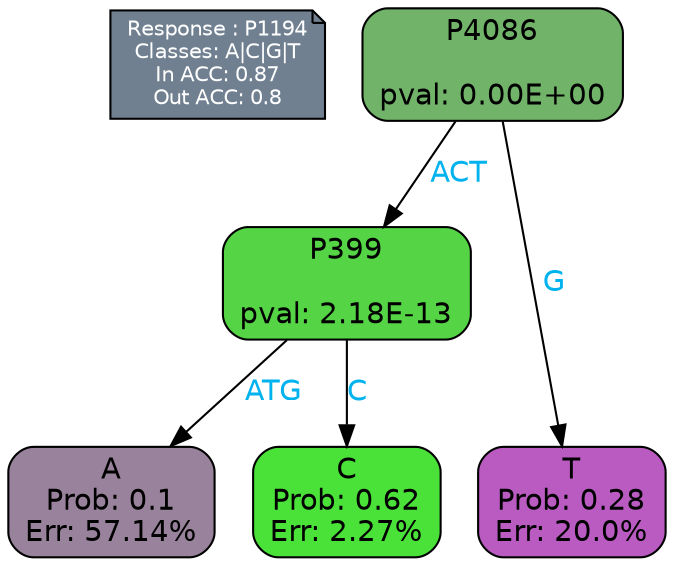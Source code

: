 digraph Tree {
node [shape=box, style="filled, rounded", color="black", fontname=helvetica] ;
graph [ranksep=equally, splines=polylines, bgcolor=transparent, dpi=600] ;
edge [fontname=helvetica] ;
LEGEND [label="Response : P1194
Classes: A|C|G|T
In ACC: 0.87
Out ACC: 0.8
",shape=note,align=left,style=filled,fillcolor="slategray",fontcolor="white",fontsize=10];1 [label="P4086

pval: 0.00E+00", fillcolor="#71b369"] ;
2 [label="P399

pval: 2.18E-13", fillcolor="#55d546"] ;
3 [label="A
Prob: 0.1
Err: 57.14%", fillcolor="#99829b"] ;
4 [label="C
Prob: 0.62
Err: 2.27%", fillcolor="#4ae239"] ;
5 [label="T
Prob: 0.28
Err: 20.0%", fillcolor="#ba5bc2"] ;
1 -> 2 [label="ACT",fontcolor=deepskyblue2] ;
1 -> 5 [label="G",fontcolor=deepskyblue2] ;
2 -> 3 [label="ATG",fontcolor=deepskyblue2] ;
2 -> 4 [label="C",fontcolor=deepskyblue2] ;
{rank = same; 3;4;5;}{rank = same; LEGEND;1;}}
